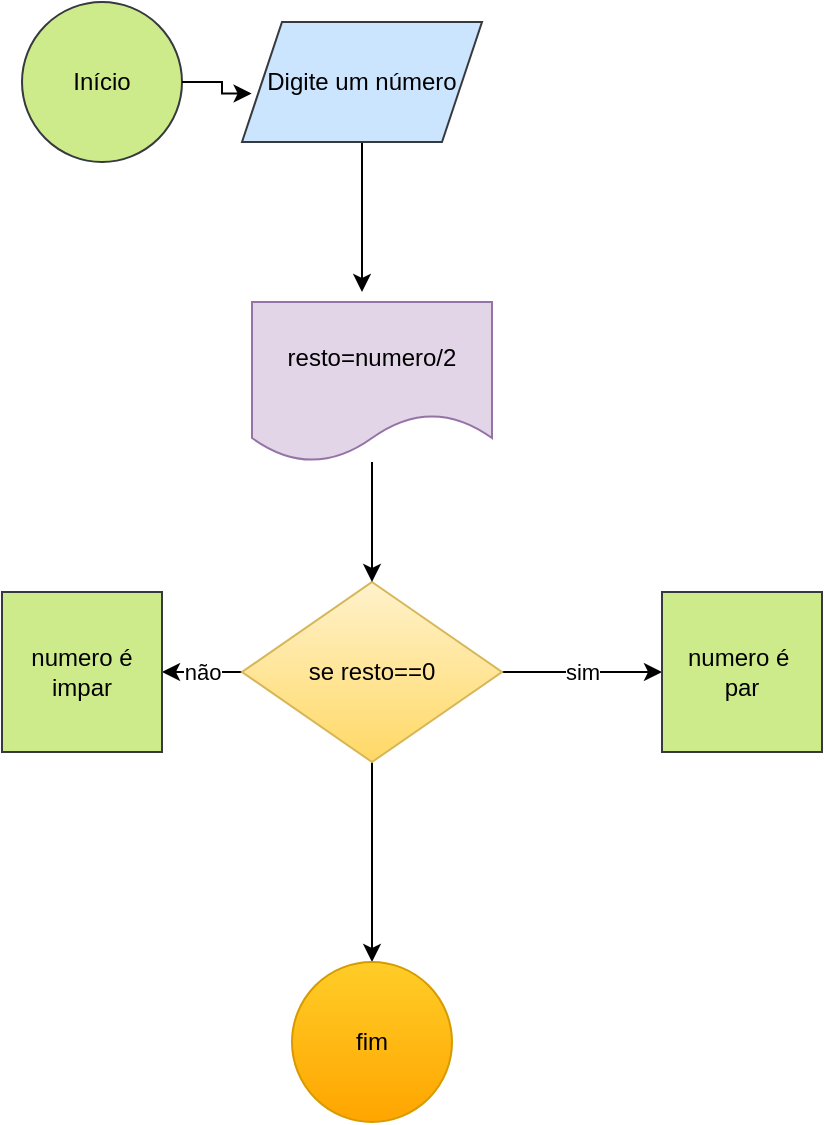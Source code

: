 <mxfile>
    <diagram name="Página-1" id="2iGTBBSSL8j79li_ncgn">
        <mxGraphModel dx="1130" dy="523" grid="1" gridSize="10" guides="1" tooltips="1" connect="1" arrows="1" fold="1" page="1" pageScale="1" pageWidth="827" pageHeight="1169" math="0" shadow="0">
            <root>
                <mxCell id="0"/>
                <mxCell id="1" parent="0"/>
                <mxCell id="Bm7MWyqaDWR8mYwb4yu1-10" style="edgeStyle=orthogonalEdgeStyle;rounded=0;orthogonalLoop=1;jettySize=auto;html=1;exitX=0.5;exitY=0;exitDx=0;exitDy=0;exitPerimeter=0;entryX=0.5;entryY=0;entryDx=0;entryDy=0;" parent="1" edge="1">
                    <mxGeometry relative="1" as="geometry">
                        <mxPoint x="310" y="90" as="sourcePoint"/>
                    </mxGeometry>
                </mxCell>
                <mxCell id="Bm7MWyqaDWR8mYwb4yu1-11" value="Início" style="ellipse;whiteSpace=wrap;html=1;aspect=fixed;fillColor=#cdeb8b;strokeColor=#36393d;" parent="1" vertex="1">
                    <mxGeometry x="20" y="60" width="80" height="80" as="geometry"/>
                </mxCell>
                <mxCell id="Bm7MWyqaDWR8mYwb4yu1-15" style="edgeStyle=orthogonalEdgeStyle;rounded=0;orthogonalLoop=1;jettySize=auto;html=1;entryX=0.5;entryY=0;entryDx=0;entryDy=0;" parent="1" source="Bm7MWyqaDWR8mYwb4yu1-12" edge="1">
                    <mxGeometry relative="1" as="geometry">
                        <mxPoint x="190" y="205" as="targetPoint"/>
                    </mxGeometry>
                </mxCell>
                <mxCell id="Bm7MWyqaDWR8mYwb4yu1-12" value="Digite um número" style="shape=parallelogram;perimeter=parallelogramPerimeter;whiteSpace=wrap;html=1;fixedSize=1;fillColor=#cce5ff;strokeColor=#36393d;" parent="1" vertex="1">
                    <mxGeometry x="130" y="70" width="120" height="60" as="geometry"/>
                </mxCell>
                <mxCell id="Bm7MWyqaDWR8mYwb4yu1-13" style="edgeStyle=orthogonalEdgeStyle;rounded=0;orthogonalLoop=1;jettySize=auto;html=1;entryX=0.04;entryY=0.596;entryDx=0;entryDy=0;entryPerimeter=0;" parent="1" source="Bm7MWyqaDWR8mYwb4yu1-11" target="Bm7MWyqaDWR8mYwb4yu1-12" edge="1">
                    <mxGeometry relative="1" as="geometry"/>
                </mxCell>
                <mxCell id="3" value="" style="edgeStyle=none;html=1;" parent="1" source="Bm7MWyqaDWR8mYwb4yu1-16" target="Bm7MWyqaDWR8mYwb4yu1-32" edge="1">
                    <mxGeometry relative="1" as="geometry"/>
                </mxCell>
                <mxCell id="7" value="sim" style="edgeStyle=none;html=1;entryX=0;entryY=0.5;entryDx=0;entryDy=0;" parent="1" source="Bm7MWyqaDWR8mYwb4yu1-16" target="6" edge="1">
                    <mxGeometry relative="1" as="geometry"/>
                </mxCell>
                <mxCell id="9" value="não" style="edgeStyle=none;html=1;entryX=1;entryY=0.5;entryDx=0;entryDy=0;" parent="1" source="Bm7MWyqaDWR8mYwb4yu1-16" target="8" edge="1">
                    <mxGeometry relative="1" as="geometry">
                        <mxPoint x="110" y="395" as="targetPoint"/>
                    </mxGeometry>
                </mxCell>
                <mxCell id="Bm7MWyqaDWR8mYwb4yu1-16" value="se resto==0" style="rhombus;whiteSpace=wrap;html=1;fillColor=#fff2cc;gradientColor=#ffd966;strokeColor=#d6b656;" parent="1" vertex="1">
                    <mxGeometry x="130" y="350" width="130" height="90" as="geometry"/>
                </mxCell>
                <mxCell id="Bm7MWyqaDWR8mYwb4yu1-32" value="fim" style="ellipse;whiteSpace=wrap;html=1;aspect=fixed;fillColor=#ffcd28;gradientColor=#ffa500;strokeColor=#d79b00;" parent="1" vertex="1">
                    <mxGeometry x="155" y="540" width="80" height="80" as="geometry"/>
                </mxCell>
                <mxCell id="5" value="" style="edgeStyle=none;html=1;" parent="1" source="4" target="Bm7MWyqaDWR8mYwb4yu1-16" edge="1">
                    <mxGeometry relative="1" as="geometry"/>
                </mxCell>
                <mxCell id="4" value="resto=numero/2" style="shape=document;whiteSpace=wrap;html=1;boundedLbl=1;fillColor=#e1d5e7;strokeColor=#9673a6;" parent="1" vertex="1">
                    <mxGeometry x="135" y="210" width="120" height="80" as="geometry"/>
                </mxCell>
                <mxCell id="6" value="numero é&amp;nbsp;&lt;div&gt;par&lt;/div&gt;" style="whiteSpace=wrap;html=1;aspect=fixed;fillColor=#cdeb8b;strokeColor=#36393d;" parent="1" vertex="1">
                    <mxGeometry x="340" y="355" width="80" height="80" as="geometry"/>
                </mxCell>
                <mxCell id="8" value="numero é&lt;div&gt;impar&lt;/div&gt;" style="whiteSpace=wrap;html=1;aspect=fixed;fillColor=#cdeb8b;strokeColor=#36393d;" parent="1" vertex="1">
                    <mxGeometry x="10" y="355" width="80" height="80" as="geometry"/>
                </mxCell>
            </root>
        </mxGraphModel>
    </diagram>
</mxfile>